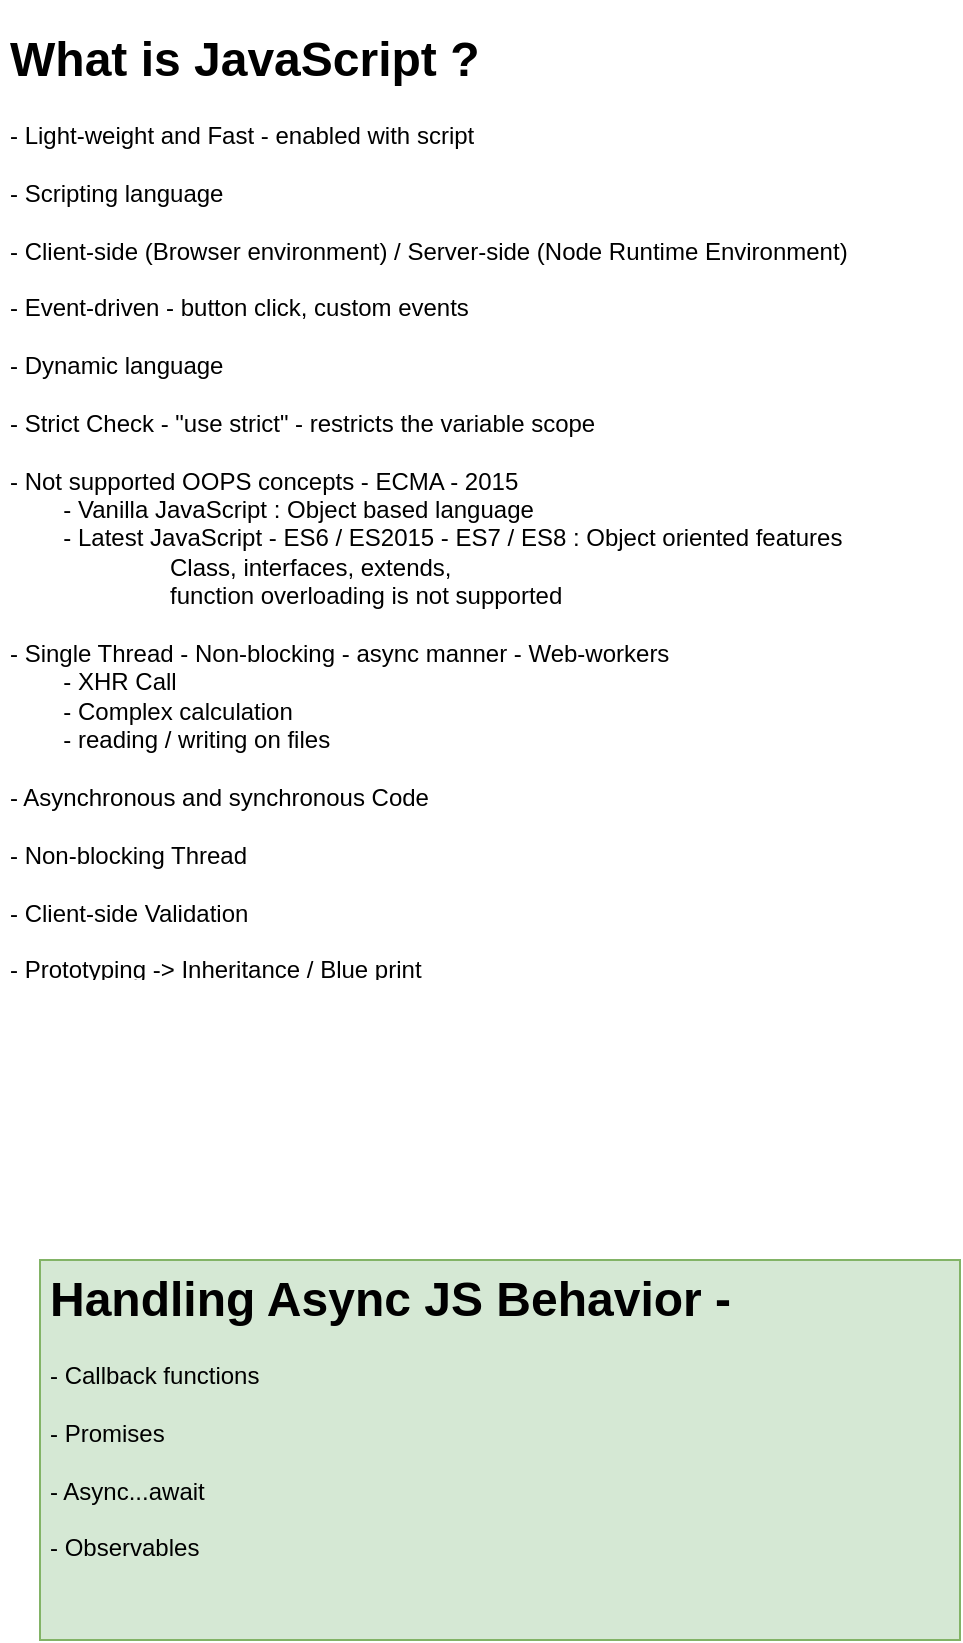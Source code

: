 <mxfile version="14.8.5" type="device" pages="9"><diagram id="xspAHqdo29L3KQeWBL3X" name="Page-1"><mxGraphModel dx="652" dy="363" grid="1" gridSize="10" guides="1" tooltips="1" connect="1" arrows="1" fold="1" page="1" pageScale="1" pageWidth="850" pageHeight="1100" math="0" shadow="0"><root><mxCell id="0"/><mxCell id="1" parent="0"/><mxCell id="xLQbrW0A7gjr55EPThWH-7" value="&lt;h1&gt;What is JavaScript ?&lt;/h1&gt;&lt;div&gt;- Light-weight and Fast - enabled with script&lt;/div&gt;&lt;div&gt;&lt;br&gt;&lt;/div&gt;&lt;div&gt;- Scripting language&lt;/div&gt;&lt;div&gt;&lt;br&gt;&lt;/div&gt;&lt;div&gt;- Client-side (Browser environment) / Server-side (Node Runtime Environment)&lt;/div&gt;&lt;div&gt;&lt;br&gt;&lt;/div&gt;&lt;div&gt;- Event-driven - button click, custom events&lt;/div&gt;&lt;div&gt;&lt;br&gt;&lt;/div&gt;&lt;div&gt;- Dynamic language&lt;/div&gt;&lt;div&gt;&lt;br&gt;&lt;/div&gt;&lt;div&gt;- Strict Check - &quot;use strict&quot; - restricts the variable scope&lt;/div&gt;&lt;div&gt;&lt;br&gt;&lt;/div&gt;&lt;div&gt;- Not supported OOPS concepts - ECMA - 2015&lt;/div&gt;&lt;div&gt;&lt;span style=&quot;white-space: pre&quot;&gt;&#9;&lt;/span&gt;- Vanilla JavaScript : Object based language&lt;br&gt;&lt;/div&gt;&lt;div&gt;&lt;span style=&quot;white-space: pre&quot;&gt;&#9;&lt;/span&gt;- Latest JavaScript - ES6 / ES2015 - ES7 / ES8 : Object oriented features&lt;br&gt;&lt;/div&gt;&lt;div&gt;&lt;span style=&quot;white-space: pre&quot;&gt;&#9;&lt;/span&gt;&lt;span style=&quot;white-space: pre&quot;&gt;&#9;&lt;/span&gt;&lt;span style=&quot;white-space: pre&quot;&gt;&#9;&lt;/span&gt;Class, interfaces, extends,&amp;nbsp;&lt;br&gt;&lt;/div&gt;&lt;div&gt;&lt;span style=&quot;white-space: pre&quot;&gt;&#9;&lt;/span&gt;&lt;span style=&quot;white-space: pre&quot;&gt;&#9;&lt;/span&gt;&lt;span style=&quot;white-space: pre&quot;&gt;&#9;&lt;/span&gt;function overloading is not supported&lt;br&gt;&lt;/div&gt;&lt;div&gt;&lt;br&gt;&lt;/div&gt;&lt;div&gt;- Single Thread - Non-blocking - async manner - Web-workers&lt;/div&gt;&lt;div&gt;&lt;span style=&quot;white-space: pre&quot;&gt;&#9;&lt;/span&gt;- XHR Call&lt;br&gt;&lt;/div&gt;&lt;div&gt;&lt;span style=&quot;white-space: pre&quot;&gt;&#9;&lt;/span&gt;- Complex calculation&lt;br&gt;&lt;/div&gt;&lt;div&gt;&lt;span style=&quot;white-space: pre&quot;&gt;&#9;&lt;/span&gt;- reading / writing on files&lt;br&gt;&lt;/div&gt;&lt;div&gt;&lt;br&gt;&lt;/div&gt;&lt;div&gt;- Asynchronous and synchronous Code&lt;/div&gt;&lt;div&gt;&lt;br&gt;&lt;/div&gt;&lt;div&gt;- Non-blocking Thread&lt;/div&gt;&lt;div&gt;&lt;br&gt;&lt;/div&gt;&lt;div&gt;- Client-side Validation&lt;/div&gt;&lt;div&gt;&lt;br&gt;&lt;/div&gt;&lt;div&gt;- Prototyping -&amp;gt; Inheritance / Blue print&lt;/div&gt;&lt;div&gt;&lt;br&gt;&lt;/div&gt;&lt;div&gt;- Types in JS -&amp;nbsp;&lt;/div&gt;&lt;div&gt;&lt;span style=&quot;white-space: pre&quot;&gt;&#9;&lt;/span&gt;- Primitive type - Number, String, Boolean, Date,&amp;nbsp;&lt;/div&gt;&lt;div&gt;&lt;span style=&quot;white-space: pre&quot;&gt;&#9;&lt;/span&gt;- Reference Types - Function, Array, Objects&lt;/div&gt;&lt;div&gt;&lt;br&gt;&lt;/div&gt;" style="text;html=1;strokeColor=none;fillColor=none;spacing=5;spacingTop=-20;whiteSpace=wrap;overflow=hidden;rounded=0;sketch=0;" vertex="1" parent="1"><mxGeometry x="100" y="70" width="440" height="480" as="geometry"/></mxCell><mxCell id="xLQbrW0A7gjr55EPThWH-8" value="&lt;h1&gt;Handling Async JS Behavior -&lt;/h1&gt;&lt;div&gt;- Callback functions&lt;/div&gt;&lt;div&gt;&lt;br&gt;&lt;/div&gt;&lt;div&gt;- Promises&lt;/div&gt;&lt;div&gt;&lt;br&gt;&lt;/div&gt;&lt;div&gt;- Async...await&lt;/div&gt;&lt;div&gt;&lt;br&gt;&lt;/div&gt;&lt;div&gt;- Observables&lt;/div&gt;" style="text;html=1;strokeColor=#82b366;fillColor=#d5e8d4;spacing=5;spacingTop=-20;whiteSpace=wrap;overflow=hidden;rounded=0;sketch=0;" vertex="1" parent="1"><mxGeometry x="120" y="690" width="460" height="190" as="geometry"/></mxCell></root></mxGraphModel></diagram><diagram id="y9Xn7oG9kF3b1Z7D-w_8" name="Page-2"><mxGraphModel dx="1117" dy="623" grid="1" gridSize="10" guides="1" tooltips="1" connect="1" arrows="1" fold="1" page="1" pageScale="1" pageWidth="850" pageHeight="1100" math="0" shadow="0"><root><mxCell id="Ec-1eNe-133ZVXOHmqmL-0"/><mxCell id="Ec-1eNe-133ZVXOHmqmL-1" parent="Ec-1eNe-133ZVXOHmqmL-0"/><mxCell id="Ec-1eNe-133ZVXOHmqmL-4" value="" style="edgeStyle=orthogonalEdgeStyle;curved=0;rounded=1;sketch=0;orthogonalLoop=1;jettySize=auto;html=1;" edge="1" parent="Ec-1eNe-133ZVXOHmqmL-1" source="Ec-1eNe-133ZVXOHmqmL-2" target="Ec-1eNe-133ZVXOHmqmL-3"><mxGeometry relative="1" as="geometry"/></mxCell><mxCell id="Ec-1eNe-133ZVXOHmqmL-9" style="edgeStyle=orthogonalEdgeStyle;curved=0;rounded=1;sketch=0;orthogonalLoop=1;jettySize=auto;html=1;exitX=0.5;exitY=1;exitDx=0;exitDy=0;entryX=0.5;entryY=0;entryDx=0;entryDy=0;" edge="1" parent="Ec-1eNe-133ZVXOHmqmL-1" source="Ec-1eNe-133ZVXOHmqmL-2" target="Ec-1eNe-133ZVXOHmqmL-7"><mxGeometry relative="1" as="geometry"/></mxCell><mxCell id="Ec-1eNe-133ZVXOHmqmL-10" style="edgeStyle=orthogonalEdgeStyle;curved=0;rounded=1;sketch=0;orthogonalLoop=1;jettySize=auto;html=1;exitX=0.5;exitY=1;exitDx=0;exitDy=0;entryX=0.5;entryY=0;entryDx=0;entryDy=0;" edge="1" parent="Ec-1eNe-133ZVXOHmqmL-1" source="Ec-1eNe-133ZVXOHmqmL-2" target="Ec-1eNe-133ZVXOHmqmL-6"><mxGeometry relative="1" as="geometry"/></mxCell><mxCell id="Ec-1eNe-133ZVXOHmqmL-11" style="edgeStyle=orthogonalEdgeStyle;curved=0;rounded=1;sketch=0;orthogonalLoop=1;jettySize=auto;html=1;exitX=0.5;exitY=1;exitDx=0;exitDy=0;entryX=0.5;entryY=0;entryDx=0;entryDy=0;" edge="1" parent="Ec-1eNe-133ZVXOHmqmL-1" source="Ec-1eNe-133ZVXOHmqmL-2" target="Ec-1eNe-133ZVXOHmqmL-5"><mxGeometry relative="1" as="geometry"/></mxCell><mxCell id="Ec-1eNe-133ZVXOHmqmL-12" style="edgeStyle=orthogonalEdgeStyle;curved=0;rounded=1;sketch=0;orthogonalLoop=1;jettySize=auto;html=1;exitX=0.5;exitY=1;exitDx=0;exitDy=0;entryX=0.5;entryY=0;entryDx=0;entryDy=0;" edge="1" parent="Ec-1eNe-133ZVXOHmqmL-1" source="Ec-1eNe-133ZVXOHmqmL-2" target="Ec-1eNe-133ZVXOHmqmL-8"><mxGeometry relative="1" as="geometry"/></mxCell><mxCell id="Ec-1eNe-133ZVXOHmqmL-22" style="edgeStyle=orthogonalEdgeStyle;curved=0;rounded=1;sketch=0;orthogonalLoop=1;jettySize=auto;html=1;exitX=0.5;exitY=1;exitDx=0;exitDy=0;entryX=0.5;entryY=0;entryDx=0;entryDy=0;" edge="1" parent="Ec-1eNe-133ZVXOHmqmL-1" source="Ec-1eNe-133ZVXOHmqmL-2" target="Ec-1eNe-133ZVXOHmqmL-21"><mxGeometry relative="1" as="geometry"/></mxCell><mxCell id="Ec-1eNe-133ZVXOHmqmL-28" value="" style="edgeStyle=orthogonalEdgeStyle;curved=0;rounded=1;sketch=0;orthogonalLoop=1;jettySize=auto;html=1;" edge="1" parent="Ec-1eNe-133ZVXOHmqmL-1" source="Ec-1eNe-133ZVXOHmqmL-2" target="Ec-1eNe-133ZVXOHmqmL-27"><mxGeometry relative="1" as="geometry"/></mxCell><mxCell id="Ec-1eNe-133ZVXOHmqmL-2" value="Object" style="rounded=0;whiteSpace=wrap;html=1;sketch=0;fillColor=#d5e8d4;strokeColor=#82b366;" vertex="1" parent="Ec-1eNe-133ZVXOHmqmL-1"><mxGeometry x="430" y="80" width="120" height="60" as="geometry"/></mxCell><mxCell id="Ec-1eNe-133ZVXOHmqmL-18" value="" style="edgeStyle=orthogonalEdgeStyle;curved=0;rounded=1;sketch=0;orthogonalLoop=1;jettySize=auto;html=1;" edge="1" parent="Ec-1eNe-133ZVXOHmqmL-1" source="Ec-1eNe-133ZVXOHmqmL-3" target="Ec-1eNe-133ZVXOHmqmL-17"><mxGeometry relative="1" as="geometry"/></mxCell><mxCell id="Ec-1eNe-133ZVXOHmqmL-3" value="String" style="rounded=0;whiteSpace=wrap;html=1;sketch=0;fillColor=#dae8fc;strokeColor=#6c8ebf;" vertex="1" parent="Ec-1eNe-133ZVXOHmqmL-1"><mxGeometry x="430" y="220" width="120" height="60" as="geometry"/></mxCell><mxCell id="Ec-1eNe-133ZVXOHmqmL-20" value="" style="edgeStyle=orthogonalEdgeStyle;curved=0;rounded=1;sketch=0;orthogonalLoop=1;jettySize=auto;html=1;" edge="1" parent="Ec-1eNe-133ZVXOHmqmL-1" source="Ec-1eNe-133ZVXOHmqmL-5" target="Ec-1eNe-133ZVXOHmqmL-19"><mxGeometry relative="1" as="geometry"/></mxCell><mxCell id="Ec-1eNe-133ZVXOHmqmL-5" value="Number" style="rounded=0;whiteSpace=wrap;html=1;sketch=0;fillColor=#dae8fc;strokeColor=#6c8ebf;" vertex="1" parent="Ec-1eNe-133ZVXOHmqmL-1"><mxGeometry x="575" y="220" width="120" height="60" as="geometry"/></mxCell><mxCell id="Ec-1eNe-133ZVXOHmqmL-16" value="" style="edgeStyle=orthogonalEdgeStyle;curved=0;rounded=1;sketch=0;orthogonalLoop=1;jettySize=auto;html=1;" edge="1" parent="Ec-1eNe-133ZVXOHmqmL-1" source="Ec-1eNe-133ZVXOHmqmL-6" target="Ec-1eNe-133ZVXOHmqmL-15"><mxGeometry relative="1" as="geometry"/></mxCell><mxCell id="Ec-1eNe-133ZVXOHmqmL-6" value="Date" style="rounded=0;whiteSpace=wrap;html=1;sketch=0;fillColor=#dae8fc;strokeColor=#6c8ebf;" vertex="1" parent="Ec-1eNe-133ZVXOHmqmL-1"><mxGeometry x="285" y="220" width="120" height="60" as="geometry"/></mxCell><mxCell id="Ec-1eNe-133ZVXOHmqmL-14" value="" style="edgeStyle=orthogonalEdgeStyle;curved=0;rounded=1;sketch=0;orthogonalLoop=1;jettySize=auto;html=1;" edge="1" parent="Ec-1eNe-133ZVXOHmqmL-1" source="Ec-1eNe-133ZVXOHmqmL-7" target="Ec-1eNe-133ZVXOHmqmL-13"><mxGeometry relative="1" as="geometry"/></mxCell><mxCell id="Ec-1eNe-133ZVXOHmqmL-7" value="Array" style="rounded=0;whiteSpace=wrap;html=1;sketch=0;fillColor=#dae8fc;strokeColor=#6c8ebf;" vertex="1" parent="Ec-1eNe-133ZVXOHmqmL-1"><mxGeometry x="145" y="220" width="120" height="60" as="geometry"/></mxCell><mxCell id="Ec-1eNe-133ZVXOHmqmL-26" value="" style="edgeStyle=orthogonalEdgeStyle;curved=0;rounded=1;sketch=0;orthogonalLoop=1;jettySize=auto;html=1;" edge="1" parent="Ec-1eNe-133ZVXOHmqmL-1" source="Ec-1eNe-133ZVXOHmqmL-8" target="Ec-1eNe-133ZVXOHmqmL-25"><mxGeometry relative="1" as="geometry"/></mxCell><mxCell id="Ec-1eNe-133ZVXOHmqmL-8" value="Custom Type - Person" style="rounded=0;whiteSpace=wrap;html=1;sketch=0;fillColor=#dae8fc;strokeColor=#6c8ebf;" vertex="1" parent="Ec-1eNe-133ZVXOHmqmL-1"><mxGeometry x="725" y="220" width="120" height="60" as="geometry"/></mxCell><mxCell id="Ec-1eNe-133ZVXOHmqmL-13" value="- push&lt;br&gt;- pop&lt;br&gt;- forEach&lt;br&gt;-map&lt;br&gt;-sort&lt;br&gt;-reduce" style="ellipse;whiteSpace=wrap;html=1;rounded=0;strokeColor=#6c8ebf;fillColor=#dae8fc;sketch=0;" vertex="1" parent="Ec-1eNe-133ZVXOHmqmL-1"><mxGeometry x="145" y="360" width="120" height="170" as="geometry"/></mxCell><mxCell id="Ec-1eNe-133ZVXOHmqmL-15" value="- now&lt;br&gt;-getDate&lt;br&gt;-getMonth&lt;br&gt;-getYear" style="ellipse;whiteSpace=wrap;html=1;rounded=0;strokeColor=#6c8ebf;fillColor=#dae8fc;sketch=0;" vertex="1" parent="Ec-1eNe-133ZVXOHmqmL-1"><mxGeometry x="285" y="360" width="120" height="170" as="geometry"/></mxCell><mxCell id="Ec-1eNe-133ZVXOHmqmL-17" value="-length&lt;br&gt;-CharAt&lt;br&gt;-indexOf&lt;br&gt;-substring" style="ellipse;whiteSpace=wrap;html=1;rounded=0;strokeColor=#6c8ebf;fillColor=#dae8fc;sketch=0;" vertex="1" parent="Ec-1eNe-133ZVXOHmqmL-1"><mxGeometry x="430" y="360" width="120" height="170" as="geometry"/></mxCell><mxCell id="Ec-1eNe-133ZVXOHmqmL-19" value="- toFixed&lt;br&gt;-isNan" style="ellipse;whiteSpace=wrap;html=1;rounded=0;strokeColor=#6c8ebf;fillColor=#dae8fc;sketch=0;" vertex="1" parent="Ec-1eNe-133ZVXOHmqmL-1"><mxGeometry x="575" y="360" width="120" height="170" as="geometry"/></mxCell><mxCell id="Ec-1eNe-133ZVXOHmqmL-24" value="" style="edgeStyle=orthogonalEdgeStyle;curved=0;rounded=1;sketch=0;orthogonalLoop=1;jettySize=auto;html=1;" edge="1" parent="Ec-1eNe-133ZVXOHmqmL-1" source="Ec-1eNe-133ZVXOHmqmL-21" target="Ec-1eNe-133ZVXOHmqmL-23"><mxGeometry relative="1" as="geometry"/></mxCell><mxCell id="Ec-1eNe-133ZVXOHmqmL-21" value="Function" style="rounded=0;whiteSpace=wrap;html=1;sketch=0;fillColor=#dae8fc;strokeColor=#6c8ebf;" vertex="1" parent="Ec-1eNe-133ZVXOHmqmL-1"><mxGeometry x="5" y="220" width="120" height="60" as="geometry"/></mxCell><mxCell id="Ec-1eNe-133ZVXOHmqmL-23" value="- name&lt;br&gt;- bind&lt;br&gt;- call&lt;br&gt;- apply" style="ellipse;whiteSpace=wrap;html=1;rounded=0;strokeColor=#6c8ebf;fillColor=#dae8fc;sketch=0;" vertex="1" parent="Ec-1eNe-133ZVXOHmqmL-1"><mxGeometry x="5" y="360" width="120" height="170" as="geometry"/></mxCell><mxCell id="Ec-1eNe-133ZVXOHmqmL-25" value="- firstName&lt;br&gt;- lastName&lt;br&gt;- getDetails()&lt;br&gt;- sayHello()" style="ellipse;whiteSpace=wrap;html=1;rounded=0;strokeColor=#6c8ebf;fillColor=#dae8fc;sketch=0;" vertex="1" parent="Ec-1eNe-133ZVXOHmqmL-1"><mxGeometry x="725" y="360" width="120" height="170" as="geometry"/></mxCell><mxCell id="Ec-1eNe-133ZVXOHmqmL-27" value="constructor, isPortotypeOF(), hasProperty() toLocaleString, toString, valueOf" style="ellipse;whiteSpace=wrap;html=1;rounded=0;strokeColor=#82b366;fillColor=#d5e8d4;sketch=0;" vertex="1" parent="Ec-1eNe-133ZVXOHmqmL-1"><mxGeometry x="630" y="80" width="165" height="60" as="geometry"/></mxCell><mxCell id="Ec-1eNe-133ZVXOHmqmL-29" value="str = &quot;Some String&quot;" style="text;html=1;align=center;verticalAlign=middle;resizable=0;points=[];autosize=1;strokeColor=none;" vertex="1" parent="Ec-1eNe-133ZVXOHmqmL-1"><mxGeometry x="425" y="540" width="120" height="20" as="geometry"/></mxCell><mxCell id="Ec-1eNe-133ZVXOHmqmL-30" value="foo = new Person()" style="text;html=1;align=center;verticalAlign=middle;resizable=0;points=[];autosize=1;strokeColor=none;" vertex="1" parent="Ec-1eNe-133ZVXOHmqmL-1"><mxGeometry x="725" y="540" width="120" height="20" as="geometry"/></mxCell><mxCell id="Ec-1eNe-133ZVXOHmqmL-31" value="Object Hierarchy" style="text;strokeColor=none;fillColor=none;html=1;fontSize=24;fontStyle=1;verticalAlign=middle;align=center;rounded=0;sketch=0;" vertex="1" parent="Ec-1eNe-133ZVXOHmqmL-1"><mxGeometry x="440" y="20" width="100" height="40" as="geometry"/></mxCell><mxCell id="Ec-1eNe-133ZVXOHmqmL-32" value="str.constructor" style="text;html=1;align=center;verticalAlign=middle;resizable=0;points=[];autosize=1;strokeColor=#9673a6;fillColor=#e1d5e7;" vertex="1" parent="Ec-1eNe-133ZVXOHmqmL-1"><mxGeometry x="425" y="580" width="90" height="20" as="geometry"/></mxCell></root></mxGraphModel></diagram><diagram id="7kT2sPH44qgOg6cmA0-i" name="Page-3"><mxGraphModel dx="782" dy="436" grid="1" gridSize="10" guides="1" tooltips="1" connect="1" arrows="1" fold="1" page="1" pageScale="1" pageWidth="850" pageHeight="1100" math="0" shadow="0"><root><mxCell id="dvARBKwmoBz5_KTmZzNa-0"/><mxCell id="dvARBKwmoBz5_KTmZzNa-1" parent="dvARBKwmoBz5_KTmZzNa-0"/><mxCell id="dvARBKwmoBz5_KTmZzNa-11" style="edgeStyle=orthogonalEdgeStyle;curved=0;rounded=1;sketch=0;orthogonalLoop=1;jettySize=auto;html=1;exitX=1;exitY=0.25;exitDx=0;exitDy=0;entryX=-0.022;entryY=0.331;entryDx=0;entryDy=0;entryPerimeter=0;" edge="1" parent="dvARBKwmoBz5_KTmZzNa-1" source="dvARBKwmoBz5_KTmZzNa-2" target="dvARBKwmoBz5_KTmZzNa-3"><mxGeometry relative="1" as="geometry"/></mxCell><mxCell id="dvARBKwmoBz5_KTmZzNa-2" value="- Angular&lt;br&gt;- React&lt;br&gt;-VueJS&lt;br&gt;-jQuery&lt;br&gt;-Knockout&lt;br&gt;-PolymerJS" style="rounded=0;whiteSpace=wrap;html=1;sketch=0;fillColor=#dae8fc;strokeColor=#6c8ebf;" vertex="1" parent="dvARBKwmoBz5_KTmZzNa-1"><mxGeometry x="160" y="155" width="120" height="250" as="geometry"/></mxCell><mxCell id="dvARBKwmoBz5_KTmZzNa-3" value="" style="rounded=0;whiteSpace=wrap;html=1;sketch=0;fillColor=#d5e8d4;strokeColor=#82b366;" vertex="1" parent="dvARBKwmoBz5_KTmZzNa-1"><mxGeometry x="400" y="155" width="210" height="260" as="geometry"/></mxCell><mxCell id="dvARBKwmoBz5_KTmZzNa-4" value="Client-side&lt;br&gt;&amp;nbsp;(Browser)" style="text;html=1;align=center;verticalAlign=middle;resizable=0;points=[];autosize=1;strokeColor=none;" vertex="1" parent="dvARBKwmoBz5_KTmZzNa-1"><mxGeometry x="180" y="410" width="70" height="30" as="geometry"/></mxCell><mxCell id="dvARBKwmoBz5_KTmZzNa-5" value="Server Side" style="text;html=1;align=center;verticalAlign=middle;resizable=0;points=[];autosize=1;strokeColor=none;" vertex="1" parent="dvARBKwmoBz5_KTmZzNa-1"><mxGeometry x="465" y="430" width="80" height="20" as="geometry"/></mxCell><mxCell id="dvARBKwmoBz5_KTmZzNa-6" value="NodeJS" style="rounded=0;whiteSpace=wrap;html=1;sketch=0;fillColor=#d5e8d4;strokeColor=#82b366;" vertex="1" parent="dvARBKwmoBz5_KTmZzNa-1"><mxGeometry x="460" y="385" width="90" height="20" as="geometry"/></mxCell><mxCell id="dvARBKwmoBz5_KTmZzNa-13" style="edgeStyle=orthogonalEdgeStyle;curved=0;rounded=1;sketch=0;orthogonalLoop=1;jettySize=auto;html=1;exitX=1;exitY=0.25;exitDx=0;exitDy=0;entryX=0;entryY=0;entryDx=0;entryDy=40;entryPerimeter=0;" edge="1" parent="dvARBKwmoBz5_KTmZzNa-1" source="dvARBKwmoBz5_KTmZzNa-7" target="dvARBKwmoBz5_KTmZzNa-9"><mxGeometry relative="1" as="geometry"/></mxCell><mxCell id="dvARBKwmoBz5_KTmZzNa-7" value="" style="rounded=0;whiteSpace=wrap;html=1;sketch=0;fillColor=#e1d5e7;strokeColor=#9673a6;" vertex="1" parent="dvARBKwmoBz5_KTmZzNa-1"><mxGeometry x="430" y="175" width="150" height="190" as="geometry"/></mxCell><mxCell id="dvARBKwmoBz5_KTmZzNa-8" value="Express" style="rounded=0;whiteSpace=wrap;html=1;sketch=0;fillColor=#e1d5e7;strokeColor=#9673a6;" vertex="1" parent="dvARBKwmoBz5_KTmZzNa-1"><mxGeometry x="465" y="325" width="80" height="20" as="geometry"/></mxCell><mxCell id="dvARBKwmoBz5_KTmZzNa-14" style="edgeStyle=orthogonalEdgeStyle;curved=0;rounded=1;sketch=0;orthogonalLoop=1;jettySize=auto;html=1;exitX=0;exitY=0;exitDx=0;exitDy=90;exitPerimeter=0;entryX=0.996;entryY=0.849;entryDx=0;entryDy=0;entryPerimeter=0;" edge="1" parent="dvARBKwmoBz5_KTmZzNa-1" source="dvARBKwmoBz5_KTmZzNa-9" target="dvARBKwmoBz5_KTmZzNa-7"><mxGeometry relative="1" as="geometry"/></mxCell><mxCell id="dvARBKwmoBz5_KTmZzNa-9" value="MongoDB" style="shape=cylinder3;whiteSpace=wrap;html=1;boundedLbl=1;backgroundOutline=1;size=15;rounded=0;sketch=0;fillColor=#f5f5f5;strokeColor=#666666;fontColor=#333333;" vertex="1" parent="dvARBKwmoBz5_KTmZzNa-1"><mxGeometry x="700" y="225" width="90" height="130" as="geometry"/></mxCell><mxCell id="dvARBKwmoBz5_KTmZzNa-10" value="Database" style="text;html=1;align=center;verticalAlign=middle;resizable=0;points=[];autosize=1;strokeColor=none;" vertex="1" parent="dvARBKwmoBz5_KTmZzNa-1"><mxGeometry x="710" y="365" width="70" height="20" as="geometry"/></mxCell><mxCell id="dvARBKwmoBz5_KTmZzNa-12" value="request /users" style="text;html=1;align=center;verticalAlign=middle;resizable=0;points=[];autosize=1;strokeColor=none;" vertex="1" parent="dvARBKwmoBz5_KTmZzNa-1"><mxGeometry x="285" y="185" width="90" height="20" as="geometry"/></mxCell><mxCell id="dvARBKwmoBz5_KTmZzNa-16" value="MEAN / MERN Stack App" style="text;html=1;align=center;verticalAlign=middle;resizable=0;points=[];autosize=1;strokeColor=none;fontSize=22;fontStyle=1" vertex="1" parent="dvARBKwmoBz5_KTmZzNa-1"><mxGeometry x="365" y="55" width="280" height="30" as="geometry"/></mxCell><mxCell id="dvARBKwmoBz5_KTmZzNa-17" value="&lt;h1&gt;Node Installer - (25-30MB)&lt;/h1&gt;&lt;div&gt;- Node Runtime Environment - NRE&lt;/div&gt;&lt;div&gt;- Node Native Module / Core Module&lt;/div&gt;&lt;div&gt;- Node Package Manager - NPM&lt;/div&gt;" style="text;html=1;strokeColor=#d6b656;fillColor=#fff2cc;spacing=5;spacingTop=-20;whiteSpace=wrap;overflow=hidden;rounded=0;sketch=0;fontSize=17;" vertex="1" parent="dvARBKwmoBz5_KTmZzNa-1"><mxGeometry x="190" y="530" width="480" height="220" as="geometry"/></mxCell><mxCell id="ifuFEjjilcPCU5yZiyCB-5" style="edgeStyle=orthogonalEdgeStyle;curved=0;rounded=1;sketch=0;orthogonalLoop=1;jettySize=auto;html=1;exitX=0.5;exitY=1;exitDx=0;exitDy=0;entryX=0.5;entryY=0;entryDx=0;entryDy=0;fontSize=17;" edge="1" parent="dvARBKwmoBz5_KTmZzNa-1" source="ifuFEjjilcPCU5yZiyCB-0" target="ifuFEjjilcPCU5yZiyCB-2"><mxGeometry relative="1" as="geometry"/></mxCell><mxCell id="ifuFEjjilcPCU5yZiyCB-10" style="edgeStyle=orthogonalEdgeStyle;curved=0;rounded=1;sketch=0;orthogonalLoop=1;jettySize=auto;html=1;fontSize=17;" edge="1" parent="dvARBKwmoBz5_KTmZzNa-1" source="ifuFEjjilcPCU5yZiyCB-0"><mxGeometry relative="1" as="geometry"><mxPoint x="690" y="130" as="targetPoint"/></mxGeometry></mxCell><mxCell id="ifuFEjjilcPCU5yZiyCB-0" value="M01" style="rounded=0;whiteSpace=wrap;html=1;sketch=0;fontSize=17;" vertex="1" parent="dvARBKwmoBz5_KTmZzNa-1"><mxGeometry x="460" y="185" width="90" height="20" as="geometry"/></mxCell><mxCell id="ifuFEjjilcPCU5yZiyCB-6" style="edgeStyle=orthogonalEdgeStyle;curved=0;rounded=1;sketch=0;orthogonalLoop=1;jettySize=auto;html=1;exitX=0.5;exitY=1;exitDx=0;exitDy=0;entryX=0.5;entryY=0;entryDx=0;entryDy=0;fontSize=17;" edge="1" parent="dvARBKwmoBz5_KTmZzNa-1" source="ifuFEjjilcPCU5yZiyCB-2" target="ifuFEjjilcPCU5yZiyCB-3"><mxGeometry relative="1" as="geometry"/></mxCell><mxCell id="ifuFEjjilcPCU5yZiyCB-12" style="edgeStyle=orthogonalEdgeStyle;curved=0;rounded=1;sketch=0;orthogonalLoop=1;jettySize=auto;html=1;exitX=1;exitY=0.5;exitDx=0;exitDy=0;fontSize=17;" edge="1" parent="dvARBKwmoBz5_KTmZzNa-1" source="ifuFEjjilcPCU5yZiyCB-2"><mxGeometry relative="1" as="geometry"><mxPoint x="760" y="150" as="targetPoint"/></mxGeometry></mxCell><mxCell id="ifuFEjjilcPCU5yZiyCB-2" value="M02" style="rounded=0;whiteSpace=wrap;html=1;sketch=0;fontSize=17;" vertex="1" parent="dvARBKwmoBz5_KTmZzNa-1"><mxGeometry x="460" y="220" width="90" height="20" as="geometry"/></mxCell><mxCell id="ifuFEjjilcPCU5yZiyCB-7" style="edgeStyle=orthogonalEdgeStyle;curved=0;rounded=1;sketch=0;orthogonalLoop=1;jettySize=auto;html=1;exitX=0.5;exitY=1;exitDx=0;exitDy=0;entryX=0.5;entryY=0;entryDx=0;entryDy=0;fontSize=17;" edge="1" parent="dvARBKwmoBz5_KTmZzNa-1" source="ifuFEjjilcPCU5yZiyCB-3" target="ifuFEjjilcPCU5yZiyCB-4"><mxGeometry relative="1" as="geometry"/></mxCell><mxCell id="ifuFEjjilcPCU5yZiyCB-9" style="edgeStyle=orthogonalEdgeStyle;curved=0;rounded=1;sketch=0;orthogonalLoop=1;jettySize=auto;html=1;exitX=0;exitY=0.5;exitDx=0;exitDy=0;entryX=1.006;entryY=0.529;entryDx=0;entryDy=0;entryPerimeter=0;fontSize=17;" edge="1" parent="dvARBKwmoBz5_KTmZzNa-1" source="ifuFEjjilcPCU5yZiyCB-3" target="dvARBKwmoBz5_KTmZzNa-2"><mxGeometry relative="1" as="geometry"/></mxCell><mxCell id="ifuFEjjilcPCU5yZiyCB-3" value="M03" style="rounded=0;whiteSpace=wrap;html=1;sketch=0;fontSize=17;" vertex="1" parent="dvARBKwmoBz5_KTmZzNa-1"><mxGeometry x="460" y="260" width="90" height="20" as="geometry"/></mxCell><mxCell id="ifuFEjjilcPCU5yZiyCB-4" value="M04" style="rounded=0;whiteSpace=wrap;html=1;sketch=0;fontSize=17;" vertex="1" parent="dvARBKwmoBz5_KTmZzNa-1"><mxGeometry x="460" y="300" width="90" height="20" as="geometry"/></mxCell><mxCell id="ifuFEjjilcPCU5yZiyCB-8" value="- Middlewares are functions execute sequentially&lt;br&gt;- Each middleware will have request, response, next" style="text;html=1;align=center;verticalAlign=middle;resizable=0;points=[];autosize=1;strokeColor=none;fontSize=17;" vertex="1" parent="dvARBKwmoBz5_KTmZzNa-1"><mxGeometry x="115" y="455" width="410" height="50" as="geometry"/></mxCell><mxCell id="ifuFEjjilcPCU5yZiyCB-11" value="logging" style="text;html=1;align=center;verticalAlign=middle;resizable=0;points=[];autosize=1;strokeColor=none;fontSize=17;" vertex="1" parent="dvARBKwmoBz5_KTmZzNa-1"><mxGeometry x="655" y="85" width="70" height="30" as="geometry"/></mxCell><mxCell id="ifuFEjjilcPCU5yZiyCB-13" value="authentication" style="text;html=1;align=center;verticalAlign=middle;resizable=0;points=[];autosize=1;strokeColor=none;fontSize=17;" vertex="1" parent="dvARBKwmoBz5_KTmZzNa-1"><mxGeometry x="700" y="105" width="120" height="30" as="geometry"/></mxCell><mxCell id="ifuFEjjilcPCU5yZiyCB-14" value="&lt;h1&gt;Node Apps -&lt;/h1&gt;&lt;div&gt;- REST API - efficient&lt;/div&gt;&lt;div&gt;&lt;br&gt;&lt;/div&gt;&lt;div&gt;- Upload/Download Server&lt;/div&gt;&lt;div&gt;&lt;br&gt;&lt;/div&gt;&lt;div&gt;- Web Applications&lt;/div&gt;&lt;div&gt;&lt;br&gt;&lt;/div&gt;&lt;div&gt;- Advertisement Server&lt;/div&gt;&lt;div&gt;&lt;br&gt;&lt;/div&gt;&lt;div&gt;- Data Connection&lt;/div&gt;&lt;div&gt;&lt;br&gt;&lt;/div&gt;&lt;div&gt;- Authentication / Login Form&lt;/div&gt;" style="text;html=1;strokeColor=none;fillColor=none;spacing=5;spacingTop=-20;whiteSpace=wrap;overflow=hidden;rounded=0;sketch=0;fontSize=17;" vertex="1" parent="dvARBKwmoBz5_KTmZzNa-1"><mxGeometry x="185" y="760" width="480" height="320" as="geometry"/></mxCell></root></mxGraphModel></diagram><diagram id="9gKa6qKJUfGx35WjT9RN" name="Page-4"><mxGraphModel dx="920" dy="513" grid="1" gridSize="10" guides="1" tooltips="1" connect="1" arrows="1" fold="1" page="1" pageScale="1" pageWidth="850" pageHeight="1100" math="0" shadow="0"><root><mxCell id="2IGuxBRkol3a2j5d7Vkt-0"/><mxCell id="2IGuxBRkol3a2j5d7Vkt-1" parent="2IGuxBRkol3a2j5d7Vkt-0"/><mxCell id="2IGuxBRkol3a2j5d7Vkt-2" value="NodeJS - Internals" style="text;strokeColor=none;fillColor=none;html=1;fontSize=24;fontStyle=1;verticalAlign=middle;align=center;rounded=0;sketch=0;" vertex="1" parent="2IGuxBRkol3a2j5d7Vkt-1"><mxGeometry x="315" y="60" width="100" height="40" as="geometry"/></mxCell><mxCell id="2IGuxBRkol3a2j5d7Vkt-8" style="edgeStyle=orthogonalEdgeStyle;curved=0;rounded=1;sketch=0;orthogonalLoop=1;jettySize=auto;html=1;exitX=1;exitY=0.5;exitDx=0;exitDy=0;entryX=0;entryY=0;entryDx=0;entryDy=0;fontSize=17;" edge="1" parent="2IGuxBRkol3a2j5d7Vkt-1" source="2IGuxBRkol3a2j5d7Vkt-3" target="2IGuxBRkol3a2j5d7Vkt-7"><mxGeometry relative="1" as="geometry"/></mxCell><mxCell id="2IGuxBRkol3a2j5d7Vkt-3" value="Event 01" style="rounded=0;whiteSpace=wrap;html=1;sketch=0;fontSize=17;fillColor=#dae8fc;strokeColor=#6c8ebf;" vertex="1" parent="2IGuxBRkol3a2j5d7Vkt-1"><mxGeometry x="30" y="150" width="100" height="30" as="geometry"/></mxCell><mxCell id="2IGuxBRkol3a2j5d7Vkt-9" style="edgeStyle=orthogonalEdgeStyle;curved=0;rounded=1;sketch=0;orthogonalLoop=1;jettySize=auto;html=1;exitX=1;exitY=0.5;exitDx=0;exitDy=0;entryX=-0.004;entryY=0.405;entryDx=0;entryDy=0;entryPerimeter=0;fontSize=17;" edge="1" parent="2IGuxBRkol3a2j5d7Vkt-1" source="2IGuxBRkol3a2j5d7Vkt-4" target="2IGuxBRkol3a2j5d7Vkt-7"><mxGeometry relative="1" as="geometry"/></mxCell><mxCell id="2IGuxBRkol3a2j5d7Vkt-29" style="edgeStyle=orthogonalEdgeStyle;curved=0;rounded=1;sketch=0;orthogonalLoop=1;jettySize=auto;html=1;exitX=0.5;exitY=0;exitDx=0;exitDy=0;entryX=0.5;entryY=1;entryDx=0;entryDy=0;fontSize=17;" edge="1" parent="2IGuxBRkol3a2j5d7Vkt-1" source="2IGuxBRkol3a2j5d7Vkt-4" target="2IGuxBRkol3a2j5d7Vkt-3"><mxGeometry relative="1" as="geometry"/></mxCell><mxCell id="2IGuxBRkol3a2j5d7Vkt-4" value="Event 02" style="rounded=0;whiteSpace=wrap;html=1;sketch=0;fontSize=17;fillColor=#dae8fc;strokeColor=#6c8ebf;" vertex="1" parent="2IGuxBRkol3a2j5d7Vkt-1"><mxGeometry x="30" y="210" width="100" height="30" as="geometry"/></mxCell><mxCell id="2IGuxBRkol3a2j5d7Vkt-10" style="edgeStyle=orthogonalEdgeStyle;curved=0;rounded=1;sketch=0;orthogonalLoop=1;jettySize=auto;html=1;exitX=1;exitY=0.5;exitDx=0;exitDy=0;fontSize=17;" edge="1" parent="2IGuxBRkol3a2j5d7Vkt-1" source="2IGuxBRkol3a2j5d7Vkt-5" target="2IGuxBRkol3a2j5d7Vkt-7"><mxGeometry relative="1" as="geometry"/></mxCell><mxCell id="2IGuxBRkol3a2j5d7Vkt-28" style="edgeStyle=orthogonalEdgeStyle;curved=0;rounded=1;sketch=0;orthogonalLoop=1;jettySize=auto;html=1;exitX=0.5;exitY=0;exitDx=0;exitDy=0;entryX=0.5;entryY=1;entryDx=0;entryDy=0;fontSize=17;" edge="1" parent="2IGuxBRkol3a2j5d7Vkt-1" source="2IGuxBRkol3a2j5d7Vkt-5" target="2IGuxBRkol3a2j5d7Vkt-4"><mxGeometry relative="1" as="geometry"/></mxCell><mxCell id="2IGuxBRkol3a2j5d7Vkt-5" value="Event 03" style="rounded=0;whiteSpace=wrap;html=1;sketch=0;fontSize=17;fillColor=#dae8fc;strokeColor=#6c8ebf;" vertex="1" parent="2IGuxBRkol3a2j5d7Vkt-1"><mxGeometry x="30" y="280" width="100" height="30" as="geometry"/></mxCell><mxCell id="2IGuxBRkol3a2j5d7Vkt-11" style="edgeStyle=orthogonalEdgeStyle;curved=0;rounded=1;sketch=0;orthogonalLoop=1;jettySize=auto;html=1;exitX=1;exitY=0.5;exitDx=0;exitDy=0;entryX=0;entryY=1;entryDx=0;entryDy=0;fontSize=17;" edge="1" parent="2IGuxBRkol3a2j5d7Vkt-1" source="2IGuxBRkol3a2j5d7Vkt-6" target="2IGuxBRkol3a2j5d7Vkt-7"><mxGeometry relative="1" as="geometry"/></mxCell><mxCell id="2IGuxBRkol3a2j5d7Vkt-27" style="edgeStyle=orthogonalEdgeStyle;curved=0;rounded=1;sketch=0;orthogonalLoop=1;jettySize=auto;html=1;exitX=0.5;exitY=0;exitDx=0;exitDy=0;entryX=0.5;entryY=1;entryDx=0;entryDy=0;fontSize=17;" edge="1" parent="2IGuxBRkol3a2j5d7Vkt-1" source="2IGuxBRkol3a2j5d7Vkt-6" target="2IGuxBRkol3a2j5d7Vkt-5"><mxGeometry relative="1" as="geometry"/></mxCell><mxCell id="2IGuxBRkol3a2j5d7Vkt-6" value="Event 04" style="rounded=0;whiteSpace=wrap;html=1;sketch=0;fontSize=17;fillColor=#dae8fc;strokeColor=#6c8ebf;" vertex="1" parent="2IGuxBRkol3a2j5d7Vkt-1"><mxGeometry x="30" y="340" width="100" height="30" as="geometry"/></mxCell><mxCell id="2IGuxBRkol3a2j5d7Vkt-17" style="edgeStyle=orthogonalEdgeStyle;curved=0;rounded=1;sketch=0;orthogonalLoop=1;jettySize=auto;html=1;exitX=1;exitY=0;exitDx=0;exitDy=0;entryX=0;entryY=0.5;entryDx=0;entryDy=0;fontSize=17;" edge="1" parent="2IGuxBRkol3a2j5d7Vkt-1" source="2IGuxBRkol3a2j5d7Vkt-7" target="2IGuxBRkol3a2j5d7Vkt-13"><mxGeometry relative="1" as="geometry"/></mxCell><mxCell id="2IGuxBRkol3a2j5d7Vkt-19" style="edgeStyle=orthogonalEdgeStyle;curved=0;rounded=1;sketch=0;orthogonalLoop=1;jettySize=auto;html=1;exitX=1;exitY=0.5;exitDx=0;exitDy=0;entryX=0;entryY=0.5;entryDx=0;entryDy=0;fontSize=17;" edge="1" parent="2IGuxBRkol3a2j5d7Vkt-1" source="2IGuxBRkol3a2j5d7Vkt-7" target="2IGuxBRkol3a2j5d7Vkt-14"><mxGeometry relative="1" as="geometry"/></mxCell><mxCell id="2IGuxBRkol3a2j5d7Vkt-21" style="edgeStyle=orthogonalEdgeStyle;curved=0;rounded=1;sketch=0;orthogonalLoop=1;jettySize=auto;html=1;exitX=1;exitY=1;exitDx=0;exitDy=0;entryX=0;entryY=0.5;entryDx=0;entryDy=0;fontSize=17;" edge="1" parent="2IGuxBRkol3a2j5d7Vkt-1" source="2IGuxBRkol3a2j5d7Vkt-7" target="2IGuxBRkol3a2j5d7Vkt-15"><mxGeometry relative="1" as="geometry"/></mxCell><mxCell id="2IGuxBRkol3a2j5d7Vkt-7" value="T1&lt;br&gt;Event Loop" style="ellipse;whiteSpace=wrap;html=1;rounded=0;sketch=0;fontSize=17;fillColor=#d5e8d4;strokeColor=#82b366;" vertex="1" parent="2IGuxBRkol3a2j5d7Vkt-1"><mxGeometry x="250" y="190" width="190" height="130" as="geometry"/></mxCell><mxCell id="2IGuxBRkol3a2j5d7Vkt-13" value="EventHandler01" style="rounded=0;whiteSpace=wrap;html=1;sketch=0;fontSize=17;fillColor=#f5f5f5;strokeColor=#666666;fontColor=#333333;" vertex="1" parent="2IGuxBRkol3a2j5d7Vkt-1"><mxGeometry x="520" y="150" width="140" height="30" as="geometry"/></mxCell><mxCell id="2IGuxBRkol3a2j5d7Vkt-14" value="EventHandler02" style="rounded=0;whiteSpace=wrap;html=1;sketch=0;fontSize=17;fillColor=#f5f5f5;strokeColor=#666666;fontColor=#333333;" vertex="1" parent="2IGuxBRkol3a2j5d7Vkt-1"><mxGeometry x="520" y="220" width="140" height="30" as="geometry"/></mxCell><mxCell id="2IGuxBRkol3a2j5d7Vkt-15" value="EventHandler03" style="rounded=0;whiteSpace=wrap;html=1;sketch=0;fontSize=17;fillColor=#f5f5f5;strokeColor=#666666;fontColor=#333333;" vertex="1" parent="2IGuxBRkol3a2j5d7Vkt-1"><mxGeometry x="520" y="280" width="140" height="30" as="geometry"/></mxCell><mxCell id="2IGuxBRkol3a2j5d7Vkt-16" value="EventHandler04" style="rounded=0;whiteSpace=wrap;html=1;sketch=0;fontSize=17;fillColor=#f5f5f5;strokeColor=#666666;fontColor=#333333;" vertex="1" parent="2IGuxBRkol3a2j5d7Vkt-1"><mxGeometry x="520" y="340" width="140" height="30" as="geometry"/></mxCell><mxCell id="2IGuxBRkol3a2j5d7Vkt-18" value="XHR Call - 3S" style="text;html=1;align=center;verticalAlign=middle;resizable=0;points=[];autosize=1;strokeColor=none;fontSize=17;" vertex="1" parent="2IGuxBRkol3a2j5d7Vkt-1"><mxGeometry x="670" y="150" width="120" height="30" as="geometry"/></mxCell><mxCell id="2IGuxBRkol3a2j5d7Vkt-20" value="Complex Calculation &lt;br&gt;[1500 * 1500] 2S" style="text;html=1;align=center;verticalAlign=middle;resizable=0;points=[];autosize=1;strokeColor=none;fontSize=17;" vertex="1" parent="2IGuxBRkol3a2j5d7Vkt-1"><mxGeometry x="670" y="210" width="170" height="50" as="geometry"/></mxCell><mxCell id="2IGuxBRkol3a2j5d7Vkt-22" value="Reading File - 2S&amp;nbsp;" style="text;html=1;align=center;verticalAlign=middle;resizable=0;points=[];autosize=1;strokeColor=none;fontSize=17;" vertex="1" parent="2IGuxBRkol3a2j5d7Vkt-1"><mxGeometry x="670" y="280" width="150" height="30" as="geometry"/></mxCell><mxCell id="2IGuxBRkol3a2j5d7Vkt-23" value="EventHandlers are the Callback functions" style="text;html=1;align=center;verticalAlign=middle;resizable=0;points=[];autosize=1;strokeColor=none;fontSize=17;" vertex="1" parent="2IGuxBRkol3a2j5d7Vkt-1"><mxGeometry x="410" y="410" width="330" height="30" as="geometry"/></mxCell><mxCell id="2IGuxBRkol3a2j5d7Vkt-24" value="&lt;h1&gt;libuv Library-&lt;/h1&gt;&lt;div&gt;- A pool of C++ threads&lt;/div&gt;&lt;div&gt;&lt;br&gt;&lt;/div&gt;&lt;div&gt;- All the Async operations are performed here&lt;/div&gt;" style="text;html=1;strokeColor=none;fillColor=none;spacing=5;spacingTop=-20;whiteSpace=wrap;overflow=hidden;rounded=0;sketch=0;fontSize=17;" vertex="1" parent="2IGuxBRkol3a2j5d7Vkt-1"><mxGeometry x="150" y="640" width="300" height="210" as="geometry"/></mxCell><mxCell id="2IGuxBRkol3a2j5d7Vkt-25" value="&lt;h1&gt;Node is Single Threaded&lt;/h1&gt;" style="text;html=1;strokeColor=none;fillColor=none;spacing=5;spacingTop=-20;whiteSpace=wrap;overflow=hidden;rounded=0;sketch=0;fontSize=17;" vertex="1" parent="2IGuxBRkol3a2j5d7Vkt-1"><mxGeometry x="130" y="480" width="450" height="70" as="geometry"/></mxCell><mxCell id="2IGuxBRkol3a2j5d7Vkt-26" value="&lt;h1&gt;Node Apps are multi-threaded&lt;/h1&gt;" style="text;html=1;strokeColor=none;fillColor=none;spacing=5;spacingTop=-20;whiteSpace=wrap;overflow=hidden;rounded=0;sketch=0;fontSize=17;" vertex="1" parent="2IGuxBRkol3a2j5d7Vkt-1"><mxGeometry x="130" y="560" width="580" height="70" as="geometry"/></mxCell></root></mxGraphModel></diagram><diagram id="OKXsAgEOmNn91fmpbQ6k" name="Page-5"><mxGraphModel dx="782" dy="436" grid="1" gridSize="10" guides="1" tooltips="1" connect="1" arrows="1" fold="1" page="1" pageScale="1" pageWidth="850" pageHeight="1100" math="0" shadow="0"><root><mxCell id="IcKVs1tdrs3_VgIO4MOG-0"/><mxCell id="IcKVs1tdrs3_VgIO4MOG-1" parent="IcKVs1tdrs3_VgIO4MOG-0"/><mxCell id="IcKVs1tdrs3_VgIO4MOG-4" value="" style="edgeStyle=orthogonalEdgeStyle;curved=0;rounded=1;sketch=0;orthogonalLoop=1;jettySize=auto;html=1;fontSize=17;" edge="1" parent="IcKVs1tdrs3_VgIO4MOG-1" source="IcKVs1tdrs3_VgIO4MOG-2" target="IcKVs1tdrs3_VgIO4MOG-3"><mxGeometry relative="1" as="geometry"/></mxCell><mxCell id="IcKVs1tdrs3_VgIO4MOG-8" style="edgeStyle=orthogonalEdgeStyle;curved=0;rounded=1;sketch=0;orthogonalLoop=1;jettySize=auto;html=1;exitX=0.5;exitY=1;exitDx=0;exitDy=0;fontSize=17;" edge="1" parent="IcKVs1tdrs3_VgIO4MOG-1" source="IcKVs1tdrs3_VgIO4MOG-2" target="IcKVs1tdrs3_VgIO4MOG-7"><mxGeometry relative="1" as="geometry"/></mxCell><mxCell id="IcKVs1tdrs3_VgIO4MOG-12" style="edgeStyle=orthogonalEdgeStyle;curved=0;rounded=1;sketch=0;orthogonalLoop=1;jettySize=auto;html=1;exitX=0.5;exitY=1;exitDx=0;exitDy=0;entryX=0.5;entryY=0;entryDx=0;entryDy=0;fontSize=17;" edge="1" parent="IcKVs1tdrs3_VgIO4MOG-1" source="IcKVs1tdrs3_VgIO4MOG-2" target="IcKVs1tdrs3_VgIO4MOG-11"><mxGeometry relative="1" as="geometry"/></mxCell><mxCell id="IcKVs1tdrs3_VgIO4MOG-2" value="Modules" style="rounded=0;whiteSpace=wrap;html=1;sketch=0;fontSize=17;fillColor=#e1d5e7;strokeColor=#9673a6;" vertex="1" parent="IcKVs1tdrs3_VgIO4MOG-1"><mxGeometry x="340" y="70" width="120" height="60" as="geometry"/></mxCell><mxCell id="IcKVs1tdrs3_VgIO4MOG-6" value="" style="edgeStyle=orthogonalEdgeStyle;curved=0;rounded=1;sketch=0;orthogonalLoop=1;jettySize=auto;html=1;fontSize=17;fillColor=#d5e8d4;strokeColor=#82b366;" edge="1" parent="IcKVs1tdrs3_VgIO4MOG-1" source="IcKVs1tdrs3_VgIO4MOG-3" target="IcKVs1tdrs3_VgIO4MOG-5"><mxGeometry relative="1" as="geometry"/></mxCell><mxCell id="IcKVs1tdrs3_VgIO4MOG-3" value="Native Modules" style="rounded=0;whiteSpace=wrap;html=1;sketch=0;fontSize=17;fillColor=#d5e8d4;strokeColor=#82b366;" vertex="1" parent="IcKVs1tdrs3_VgIO4MOG-1"><mxGeometry x="340" y="210" width="120" height="60" as="geometry"/></mxCell><mxCell id="IcKVs1tdrs3_VgIO4MOG-5" value="Comes with Node Installer" style="ellipse;whiteSpace=wrap;html=1;rounded=0;fontSize=17;sketch=0;fillColor=#d5e8d4;strokeColor=#82b366;" vertex="1" parent="IcKVs1tdrs3_VgIO4MOG-1"><mxGeometry x="340" y="350" width="120" height="60" as="geometry"/></mxCell><mxCell id="IcKVs1tdrs3_VgIO4MOG-10" value="" style="edgeStyle=orthogonalEdgeStyle;curved=0;rounded=1;sketch=0;orthogonalLoop=1;jettySize=auto;html=1;fontSize=17;fillColor=#dae8fc;strokeColor=#6c8ebf;" edge="1" parent="IcKVs1tdrs3_VgIO4MOG-1" source="IcKVs1tdrs3_VgIO4MOG-7" target="IcKVs1tdrs3_VgIO4MOG-9"><mxGeometry relative="1" as="geometry"/></mxCell><mxCell id="IcKVs1tdrs3_VgIO4MOG-7" value="File Module" style="rounded=0;whiteSpace=wrap;html=1;sketch=0;fontSize=17;fillColor=#dae8fc;strokeColor=#6c8ebf;" vertex="1" parent="IcKVs1tdrs3_VgIO4MOG-1"><mxGeometry x="120" y="210" width="120" height="60" as="geometry"/></mxCell><mxCell id="IcKVs1tdrs3_VgIO4MOG-9" value="Created by us" style="ellipse;whiteSpace=wrap;html=1;rounded=0;fontSize=17;sketch=0;fillColor=#dae8fc;strokeColor=#6c8ebf;" vertex="1" parent="IcKVs1tdrs3_VgIO4MOG-1"><mxGeometry x="120" y="350" width="120" height="60" as="geometry"/></mxCell><mxCell id="IcKVs1tdrs3_VgIO4MOG-14" value="" style="edgeStyle=orthogonalEdgeStyle;curved=0;rounded=1;sketch=0;orthogonalLoop=1;jettySize=auto;html=1;fontSize=17;fillColor=#fff2cc;strokeColor=#d6b656;" edge="1" parent="IcKVs1tdrs3_VgIO4MOG-1" source="IcKVs1tdrs3_VgIO4MOG-11" target="IcKVs1tdrs3_VgIO4MOG-13"><mxGeometry relative="1" as="geometry"/></mxCell><mxCell id="IcKVs1tdrs3_VgIO4MOG-11" value="External Modules" style="rounded=0;whiteSpace=wrap;html=1;sketch=0;fontSize=17;fillColor=#fff2cc;strokeColor=#d6b656;" vertex="1" parent="IcKVs1tdrs3_VgIO4MOG-1"><mxGeometry x="560" y="210" width="120" height="60" as="geometry"/></mxCell><mxCell id="IcKVs1tdrs3_VgIO4MOG-13" value="Created by Community people" style="ellipse;whiteSpace=wrap;html=1;rounded=0;fontSize=17;sketch=0;fillColor=#fff2cc;strokeColor=#d6b656;" vertex="1" parent="IcKVs1tdrs3_VgIO4MOG-1"><mxGeometry x="560" y="350" width="120" height="60" as="geometry"/></mxCell><mxCell id="IcKVs1tdrs3_VgIO4MOG-15" value="&amp;gt; npm install &amp;lt;package_name&amp;gt;" style="text;html=1;align=center;verticalAlign=middle;resizable=0;points=[];autosize=1;strokeColor=none;fontSize=17;" vertex="1" parent="IcKVs1tdrs3_VgIO4MOG-1"><mxGeometry x="495" y="425" width="250" height="30" as="geometry"/></mxCell></root></mxGraphModel></diagram><diagram id="OeMBMHhqIJ5hL7qtjKGX" name="Page-6"><mxGraphModel dx="782" dy="436" grid="1" gridSize="10" guides="1" tooltips="1" connect="1" arrows="1" fold="1" page="1" pageScale="1" pageWidth="850" pageHeight="1100" math="0" shadow="0"><root><mxCell id="2BfBfxTepZPZgF6EDzTR-0"/><mxCell id="2BfBfxTepZPZgF6EDzTR-1" parent="2BfBfxTepZPZgF6EDzTR-0"/><mxCell id="2BfBfxTepZPZgF6EDzTR-4" style="edgeStyle=orthogonalEdgeStyle;curved=0;rounded=1;sketch=0;orthogonalLoop=1;jettySize=auto;html=1;exitX=1;exitY=0.25;exitDx=0;exitDy=0;entryX=0;entryY=0.25;entryDx=0;entryDy=0;fontSize=17;" edge="1" parent="2BfBfxTepZPZgF6EDzTR-1" source="2BfBfxTepZPZgF6EDzTR-2" target="2BfBfxTepZPZgF6EDzTR-3"><mxGeometry relative="1" as="geometry"/></mxCell><mxCell id="2BfBfxTepZPZgF6EDzTR-2" value="Client" style="rounded=0;whiteSpace=wrap;html=1;sketch=0;fontSize=17;" vertex="1" parent="2BfBfxTepZPZgF6EDzTR-1"><mxGeometry x="120" y="120" width="130" height="220" as="geometry"/></mxCell><mxCell id="2BfBfxTepZPZgF6EDzTR-7" style="edgeStyle=orthogonalEdgeStyle;curved=0;rounded=1;sketch=0;orthogonalLoop=1;jettySize=auto;html=1;exitX=1;exitY=0.25;exitDx=0;exitDy=0;entryX=0.017;entryY=0.161;entryDx=0;entryDy=0;entryPerimeter=0;fontSize=17;" edge="1" parent="2BfBfxTepZPZgF6EDzTR-1" source="2BfBfxTepZPZgF6EDzTR-3" target="2BfBfxTepZPZgF6EDzTR-6"><mxGeometry relative="1" as="geometry"/></mxCell><mxCell id="2BfBfxTepZPZgF6EDzTR-10" style="edgeStyle=orthogonalEdgeStyle;curved=0;rounded=1;sketch=0;orthogonalLoop=1;jettySize=auto;html=1;exitX=0;exitY=0.75;exitDx=0;exitDy=0;entryX=1;entryY=0.75;entryDx=0;entryDy=0;fontSize=17;" edge="1" parent="2BfBfxTepZPZgF6EDzTR-1" source="2BfBfxTepZPZgF6EDzTR-3" target="2BfBfxTepZPZgF6EDzTR-2"><mxGeometry relative="1" as="geometry"/></mxCell><mxCell id="2BfBfxTepZPZgF6EDzTR-3" value="Java Server&lt;br&gt;Blocking Server" style="rounded=0;whiteSpace=wrap;html=1;sketch=0;fontSize=17;" vertex="1" parent="2BfBfxTepZPZgF6EDzTR-1"><mxGeometry x="470" y="120" width="150" height="220" as="geometry"/></mxCell><mxCell id="2BfBfxTepZPZgF6EDzTR-5" value="request cat.mpg -3GB" style="text;html=1;align=center;verticalAlign=middle;resizable=0;points=[];autosize=1;strokeColor=none;fontSize=17;" vertex="1" parent="2BfBfxTepZPZgF6EDzTR-1"><mxGeometry x="260" y="140" width="180" height="30" as="geometry"/></mxCell><mxCell id="2BfBfxTepZPZgF6EDzTR-9" style="edgeStyle=orthogonalEdgeStyle;curved=0;rounded=1;sketch=0;orthogonalLoop=1;jettySize=auto;html=1;exitX=0;exitY=0;exitDx=0;exitDy=161.25;exitPerimeter=0;entryX=0.996;entryY=0.876;entryDx=0;entryDy=0;entryPerimeter=0;fontSize=17;" edge="1" parent="2BfBfxTepZPZgF6EDzTR-1" source="2BfBfxTepZPZgF6EDzTR-6" target="2BfBfxTepZPZgF6EDzTR-3"><mxGeometry relative="1" as="geometry"/></mxCell><mxCell id="2BfBfxTepZPZgF6EDzTR-6" value="DataSource" style="shape=cylinder3;whiteSpace=wrap;html=1;boundedLbl=1;backgroundOutline=1;size=15;rounded=0;sketch=0;fontSize=17;" vertex="1" parent="2BfBfxTepZPZgF6EDzTR-1"><mxGeometry x="710" y="115" width="120" height="225" as="geometry"/></mxCell><mxCell id="2BfBfxTepZPZgF6EDzTR-8" value="3Seconds" style="text;html=1;align=center;verticalAlign=middle;resizable=0;points=[];autosize=1;strokeColor=none;fontSize=17;" vertex="1" parent="2BfBfxTepZPZgF6EDzTR-1"><mxGeometry x="620" y="185" width="90" height="30" as="geometry"/></mxCell><mxCell id="2BfBfxTepZPZgF6EDzTR-11" value="response - 3 Seconds" style="text;html=1;align=center;verticalAlign=middle;resizable=0;points=[];autosize=1;strokeColor=none;fontSize=17;" vertex="1" parent="2BfBfxTepZPZgF6EDzTR-1"><mxGeometry x="260" y="290" width="180" height="30" as="geometry"/></mxCell><mxCell id="2BfBfxTepZPZgF6EDzTR-12" style="edgeStyle=orthogonalEdgeStyle;curved=0;rounded=1;sketch=0;orthogonalLoop=1;jettySize=auto;html=1;exitX=1;exitY=0.25;exitDx=0;exitDy=0;entryX=0;entryY=0.25;entryDx=0;entryDy=0;fontSize=17;" edge="1" parent="2BfBfxTepZPZgF6EDzTR-1" source="2BfBfxTepZPZgF6EDzTR-13" target="2BfBfxTepZPZgF6EDzTR-16"><mxGeometry relative="1" as="geometry"/></mxCell><mxCell id="2BfBfxTepZPZgF6EDzTR-13" value="Client" style="rounded=0;whiteSpace=wrap;html=1;sketch=0;fontSize=17;" vertex="1" parent="2BfBfxTepZPZgF6EDzTR-1"><mxGeometry x="130" y="425" width="130" height="220" as="geometry"/></mxCell><mxCell id="2BfBfxTepZPZgF6EDzTR-14" style="edgeStyle=orthogonalEdgeStyle;curved=0;rounded=1;sketch=0;orthogonalLoop=1;jettySize=auto;html=1;exitX=1;exitY=0.25;exitDx=0;exitDy=0;entryX=0.017;entryY=0.161;entryDx=0;entryDy=0;entryPerimeter=0;fontSize=17;" edge="1" parent="2BfBfxTepZPZgF6EDzTR-1" source="2BfBfxTepZPZgF6EDzTR-16" target="2BfBfxTepZPZgF6EDzTR-19"><mxGeometry relative="1" as="geometry"/></mxCell><mxCell id="2BfBfxTepZPZgF6EDzTR-24" style="edgeStyle=orthogonalEdgeStyle;curved=0;rounded=1;sketch=0;orthogonalLoop=1;jettySize=auto;html=1;exitX=0;exitY=0.5;exitDx=0;exitDy=0;fontSize=17;" edge="1" parent="2BfBfxTepZPZgF6EDzTR-1" source="2BfBfxTepZPZgF6EDzTR-16" target="2BfBfxTepZPZgF6EDzTR-13"><mxGeometry relative="1" as="geometry"/></mxCell><mxCell id="2BfBfxTepZPZgF6EDzTR-27" style="edgeStyle=orthogonalEdgeStyle;curved=0;rounded=1;sketch=0;orthogonalLoop=1;jettySize=auto;html=1;exitX=1;exitY=0.5;exitDx=0;exitDy=0;entryX=0.011;entryY=0.59;entryDx=0;entryDy=0;entryPerimeter=0;fontSize=17;" edge="1" parent="2BfBfxTepZPZgF6EDzTR-1" source="2BfBfxTepZPZgF6EDzTR-16" target="2BfBfxTepZPZgF6EDzTR-19"><mxGeometry relative="1" as="geometry"/></mxCell><mxCell id="2BfBfxTepZPZgF6EDzTR-30" style="edgeStyle=orthogonalEdgeStyle;curved=0;rounded=1;sketch=0;orthogonalLoop=1;jettySize=auto;html=1;exitX=0;exitY=0.75;exitDx=0;exitDy=0;entryX=1;entryY=0.614;entryDx=0;entryDy=0;entryPerimeter=0;fontSize=17;" edge="1" parent="2BfBfxTepZPZgF6EDzTR-1" source="2BfBfxTepZPZgF6EDzTR-16" target="2BfBfxTepZPZgF6EDzTR-13"><mxGeometry relative="1" as="geometry"/></mxCell><mxCell id="2BfBfxTepZPZgF6EDzTR-32" style="edgeStyle=orthogonalEdgeStyle;curved=0;rounded=1;sketch=0;orthogonalLoop=1;jettySize=auto;html=1;exitX=1;exitY=0.75;exitDx=0;exitDy=0;entryX=-0.017;entryY=0.839;entryDx=0;entryDy=0;entryPerimeter=0;fontSize=17;" edge="1" parent="2BfBfxTepZPZgF6EDzTR-1" source="2BfBfxTepZPZgF6EDzTR-16" target="2BfBfxTepZPZgF6EDzTR-19"><mxGeometry relative="1" as="geometry"/></mxCell><mxCell id="2BfBfxTepZPZgF6EDzTR-34" style="edgeStyle=orthogonalEdgeStyle;curved=0;rounded=1;sketch=0;orthogonalLoop=1;jettySize=auto;html=1;exitX=0;exitY=0.75;exitDx=0;exitDy=0;entryX=1.021;entryY=0.877;entryDx=0;entryDy=0;entryPerimeter=0;fontSize=17;" edge="1" parent="2BfBfxTepZPZgF6EDzTR-1" source="2BfBfxTepZPZgF6EDzTR-16" target="2BfBfxTepZPZgF6EDzTR-13"><mxGeometry relative="1" as="geometry"/></mxCell><mxCell id="2BfBfxTepZPZgF6EDzTR-16" value="Node Server&lt;br&gt;Non-blocking Server" style="rounded=0;whiteSpace=wrap;html=1;sketch=0;fontSize=17;" vertex="1" parent="2BfBfxTepZPZgF6EDzTR-1"><mxGeometry x="480" y="425" width="150" height="220" as="geometry"/></mxCell><mxCell id="2BfBfxTepZPZgF6EDzTR-17" value="request cat.mpg -3GB" style="text;html=1;align=center;verticalAlign=middle;resizable=0;points=[];autosize=1;strokeColor=none;fontSize=17;" vertex="1" parent="2BfBfxTepZPZgF6EDzTR-1"><mxGeometry x="270" y="445" width="180" height="30" as="geometry"/></mxCell><mxCell id="2BfBfxTepZPZgF6EDzTR-23" style="edgeStyle=orthogonalEdgeStyle;curved=0;rounded=1;sketch=0;orthogonalLoop=1;jettySize=auto;html=1;exitX=0;exitY=0;exitDx=0;exitDy=63.75;exitPerimeter=0;entryX=1.004;entryY=0.374;entryDx=0;entryDy=0;entryPerimeter=0;fontSize=17;" edge="1" parent="2BfBfxTepZPZgF6EDzTR-1" source="2BfBfxTepZPZgF6EDzTR-19" target="2BfBfxTepZPZgF6EDzTR-16"><mxGeometry relative="1" as="geometry"/></mxCell><mxCell id="2BfBfxTepZPZgF6EDzTR-28" style="edgeStyle=orthogonalEdgeStyle;curved=0;rounded=1;sketch=0;orthogonalLoop=1;jettySize=auto;html=1;exitX=0;exitY=0;exitDx=0;exitDy=161.25;exitPerimeter=0;entryX=1.018;entryY=0.632;entryDx=0;entryDy=0;entryPerimeter=0;fontSize=17;" edge="1" parent="2BfBfxTepZPZgF6EDzTR-1" source="2BfBfxTepZPZgF6EDzTR-19" target="2BfBfxTepZPZgF6EDzTR-16"><mxGeometry relative="1" as="geometry"/></mxCell><mxCell id="2BfBfxTepZPZgF6EDzTR-33" style="edgeStyle=orthogonalEdgeStyle;curved=0;rounded=1;sketch=0;orthogonalLoop=1;jettySize=auto;html=1;exitX=0;exitY=1;exitDx=0;exitDy=-15;exitPerimeter=0;entryX=0.996;entryY=0.853;entryDx=0;entryDy=0;entryPerimeter=0;fontSize=17;" edge="1" parent="2BfBfxTepZPZgF6EDzTR-1" source="2BfBfxTepZPZgF6EDzTR-19" target="2BfBfxTepZPZgF6EDzTR-16"><mxGeometry relative="1" as="geometry"/></mxCell><mxCell id="2BfBfxTepZPZgF6EDzTR-19" value="DataSource" style="shape=cylinder3;whiteSpace=wrap;html=1;boundedLbl=1;backgroundOutline=1;size=15;rounded=0;sketch=0;fontSize=17;" vertex="1" parent="2BfBfxTepZPZgF6EDzTR-1"><mxGeometry x="720" y="420" width="120" height="225" as="geometry"/></mxCell><mxCell id="2BfBfxTepZPZgF6EDzTR-22" value="- Streams : Data transferred in smaller chunks i.e Binary Data (bytes)" style="text;html=1;align=center;verticalAlign=middle;resizable=0;points=[];autosize=1;strokeColor=none;fontSize=17;" vertex="1" parent="2BfBfxTepZPZgF6EDzTR-1"><mxGeometry x="200" y="720" width="530" height="30" as="geometry"/></mxCell><mxCell id="2BfBfxTepZPZgF6EDzTR-25" value="200ms" style="text;html=1;align=center;verticalAlign=middle;resizable=0;points=[];autosize=1;strokeColor=none;fontSize=17;" vertex="1" parent="2BfBfxTepZPZgF6EDzTR-1"><mxGeometry x="285" y="505" width="70" height="30" as="geometry"/></mxCell><mxCell id="2BfBfxTepZPZgF6EDzTR-26" value="50MB" style="text;html=1;align=center;verticalAlign=middle;resizable=0;points=[];autosize=1;strokeColor=none;fontSize=17;" vertex="1" parent="2BfBfxTepZPZgF6EDzTR-1"><mxGeometry x="660" y="455" width="60" height="30" as="geometry"/></mxCell><mxCell id="2BfBfxTepZPZgF6EDzTR-29" value="50MB" style="text;html=1;align=center;verticalAlign=middle;resizable=0;points=[];autosize=1;strokeColor=none;fontSize=17;" vertex="1" parent="2BfBfxTepZPZgF6EDzTR-1"><mxGeometry x="660" y="515" width="60" height="30" as="geometry"/></mxCell><mxCell id="2BfBfxTepZPZgF6EDzTR-31" value="200ms" style="text;html=1;align=center;verticalAlign=middle;resizable=0;points=[];autosize=1;strokeColor=none;fontSize=17;" vertex="1" parent="2BfBfxTepZPZgF6EDzTR-1"><mxGeometry x="345" y="535" width="70" height="30" as="geometry"/></mxCell></root></mxGraphModel></diagram><diagram id="zMN22n5jZMgVYcyuyDtg" name="Page-7"><mxGraphModel dx="782" dy="436" grid="1" gridSize="10" guides="1" tooltips="1" connect="1" arrows="1" fold="1" page="1" pageScale="1" pageWidth="850" pageHeight="1100" math="0" shadow="0"><root><mxCell id="YWguh63y-xw0h32ltYYH-0"/><mxCell id="YWguh63y-xw0h32ltYYH-1" parent="YWguh63y-xw0h32ltYYH-0"/><mxCell id="YWguh63y-xw0h32ltYYH-4" value="" style="edgeStyle=orthogonalEdgeStyle;curved=0;rounded=1;sketch=0;orthogonalLoop=1;jettySize=auto;html=1;fontSize=22;" edge="1" parent="YWguh63y-xw0h32ltYYH-1" source="YWguh63y-xw0h32ltYYH-2" target="YWguh63y-xw0h32ltYYH-3"><mxGeometry relative="1" as="geometry"/></mxCell><mxCell id="jGhy8K-_y2PLyrfbQUmt-0" style="edgeStyle=orthogonalEdgeStyle;curved=0;rounded=1;sketch=0;orthogonalLoop=1;jettySize=auto;html=1;exitX=0.5;exitY=0;exitDx=0;exitDy=0;entryX=0.5;entryY=0;entryDx=0;entryDy=0;fontSize=22;" edge="1" parent="YWguh63y-xw0h32ltYYH-1" source="YWguh63y-xw0h32ltYYH-2" target="YWguh63y-xw0h32ltYYH-5"><mxGeometry relative="1" as="geometry"/></mxCell><mxCell id="YWguh63y-xw0h32ltYYH-2" value="Java" style="rounded=0;whiteSpace=wrap;html=1;sketch=0;fontSize=22;" vertex="1" parent="YWguh63y-xw0h32ltYYH-1"><mxGeometry x="250" y="100" width="120" height="60" as="geometry"/></mxCell><mxCell id="YWguh63y-xw0h32ltYYH-6" value="" style="edgeStyle=orthogonalEdgeStyle;curved=0;rounded=1;sketch=0;orthogonalLoop=1;jettySize=auto;html=1;fontSize=22;" edge="1" parent="YWguh63y-xw0h32ltYYH-1" source="YWguh63y-xw0h32ltYYH-3" target="YWguh63y-xw0h32ltYYH-5"><mxGeometry relative="1" as="geometry"/></mxCell><mxCell id="jGhy8K-_y2PLyrfbQUmt-4" style="edgeStyle=orthogonalEdgeStyle;curved=0;rounded=1;sketch=0;orthogonalLoop=1;jettySize=auto;html=1;exitX=0.75;exitY=1;exitDx=0;exitDy=0;entryX=0.5;entryY=1;entryDx=0;entryDy=0;fontSize=22;" edge="1" parent="YWguh63y-xw0h32ltYYH-1" source="YWguh63y-xw0h32ltYYH-3" target="YWguh63y-xw0h32ltYYH-5"><mxGeometry relative="1" as="geometry"/></mxCell><mxCell id="YWguh63y-xw0h32ltYYH-3" value="Node REST API" style="rounded=0;whiteSpace=wrap;html=1;sketch=0;fontSize=22;" vertex="1" parent="YWguh63y-xw0h32ltYYH-1"><mxGeometry x="450" y="100" width="120" height="60" as="geometry"/></mxCell><mxCell id="YWguh63y-xw0h32ltYYH-5" value="DS" style="shape=cylinder;whiteSpace=wrap;html=1;boundedLbl=1;backgroundOutline=1;rounded=0;fontSize=22;sketch=0;" vertex="1" parent="YWguh63y-xw0h32ltYYH-1"><mxGeometry x="670" y="90" width="60" height="80" as="geometry"/></mxCell><mxCell id="YWguh63y-xw0h32ltYYH-8" style="edgeStyle=orthogonalEdgeStyle;curved=0;rounded=1;sketch=0;orthogonalLoop=1;jettySize=auto;html=1;exitX=1;exitY=0.5;exitDx=0;exitDy=0;entryX=0;entryY=0.5;entryDx=0;entryDy=0;fontSize=22;" edge="1" parent="YWguh63y-xw0h32ltYYH-1" source="YWguh63y-xw0h32ltYYH-7" target="YWguh63y-xw0h32ltYYH-2"><mxGeometry relative="1" as="geometry"/></mxCell><mxCell id="jGhy8K-_y2PLyrfbQUmt-2" style="edgeStyle=orthogonalEdgeStyle;curved=0;rounded=1;sketch=0;orthogonalLoop=1;jettySize=auto;html=1;exitX=0.5;exitY=1;exitDx=0;exitDy=0;entryX=0.5;entryY=1;entryDx=0;entryDy=0;fontSize=22;" edge="1" parent="YWguh63y-xw0h32ltYYH-1" source="YWguh63y-xw0h32ltYYH-7" target="YWguh63y-xw0h32ltYYH-3"><mxGeometry relative="1" as="geometry"/></mxCell><mxCell id="YWguh63y-xw0h32ltYYH-7" value="Client" style="rounded=0;whiteSpace=wrap;html=1;sketch=0;fontSize=22;" vertex="1" parent="YWguh63y-xw0h32ltYYH-1"><mxGeometry x="60" y="100" width="120" height="60" as="geometry"/></mxCell><mxCell id="YWguh63y-xw0h32ltYYH-10" value="MEAN - Complete JavaScript stack" style="text;html=1;align=center;verticalAlign=middle;resizable=0;points=[];autosize=1;strokeColor=#82b366;fontSize=22;fillColor=#d5e8d4;" vertex="1" parent="YWguh63y-xw0h32ltYYH-1"><mxGeometry x="175" y="280" width="360" height="30" as="geometry"/></mxCell><mxCell id="jGhy8K-_y2PLyrfbQUmt-1" value="JDBC" style="text;html=1;align=center;verticalAlign=middle;resizable=0;points=[];autosize=1;strokeColor=none;fontSize=22;" vertex="1" parent="YWguh63y-xw0h32ltYYH-1"><mxGeometry x="465" y="35" width="70" height="30" as="geometry"/></mxCell><mxCell id="jGhy8K-_y2PLyrfbQUmt-3" value="JSON Format" style="text;html=1;align=center;verticalAlign=middle;resizable=0;points=[];autosize=1;strokeColor=none;fontSize=22;" vertex="1" parent="YWguh63y-xw0h32ltYYH-1"><mxGeometry x="265" y="185" width="150" height="30" as="geometry"/></mxCell><mxCell id="jGhy8K-_y2PLyrfbQUmt-5" value="JSON format" style="text;html=1;align=center;verticalAlign=middle;resizable=0;points=[];autosize=1;strokeColor=none;fontSize=22;" vertex="1" parent="YWguh63y-xw0h32ltYYH-1"><mxGeometry x="560" y="185" width="140" height="30" as="geometry"/></mxCell></root></mxGraphModel></diagram><diagram id="Iz7Rx2N7uy2K3IuThJ5Y" name="Page-8"><mxGraphModel dx="782" dy="436" grid="1" gridSize="10" guides="1" tooltips="1" connect="1" arrows="1" fold="1" page="1" pageScale="1" pageWidth="850" pageHeight="1100" math="0" shadow="0"><root><mxCell id="61F4pdHEt0FAwqOYxZk6-0"/><mxCell id="61F4pdHEt0FAwqOYxZk6-1" parent="61F4pdHEt0FAwqOYxZk6-0"/><mxCell id="61F4pdHEt0FAwqOYxZk6-4" value="" style="edgeStyle=orthogonalEdgeStyle;curved=0;rounded=1;sketch=0;orthogonalLoop=1;jettySize=auto;html=1;fontSize=22;" edge="1" parent="61F4pdHEt0FAwqOYxZk6-1" source="61F4pdHEt0FAwqOYxZk6-2" target="61F4pdHEt0FAwqOYxZk6-3"><mxGeometry relative="1" as="geometry"/></mxCell><mxCell id="61F4pdHEt0FAwqOYxZk6-2" value="Client" style="rounded=0;whiteSpace=wrap;html=1;sketch=0;fontSize=22;" vertex="1" parent="61F4pdHEt0FAwqOYxZk6-1"><mxGeometry x="75" y="160" width="120" height="60" as="geometry"/></mxCell><mxCell id="61F4pdHEt0FAwqOYxZk6-6" value="" style="edgeStyle=orthogonalEdgeStyle;curved=0;rounded=1;sketch=0;orthogonalLoop=1;jettySize=auto;html=1;fontSize=22;" edge="1" parent="61F4pdHEt0FAwqOYxZk6-1" source="61F4pdHEt0FAwqOYxZk6-3" target="61F4pdHEt0FAwqOYxZk6-5"><mxGeometry relative="1" as="geometry"/></mxCell><mxCell id="61F4pdHEt0FAwqOYxZk6-9" value="" style="edgeStyle=orthogonalEdgeStyle;curved=0;rounded=1;sketch=0;orthogonalLoop=1;jettySize=auto;html=1;fontSize=22;" edge="1" parent="61F4pdHEt0FAwqOYxZk6-1" source="61F4pdHEt0FAwqOYxZk6-3" target="61F4pdHEt0FAwqOYxZk6-8"><mxGeometry relative="1" as="geometry"/></mxCell><mxCell id="61F4pdHEt0FAwqOYxZk6-16" style="edgeStyle=orthogonalEdgeStyle;curved=0;rounded=1;sketch=0;orthogonalLoop=1;jettySize=auto;html=1;exitX=0;exitY=0.75;exitDx=0;exitDy=0;entryX=1;entryY=0.75;entryDx=0;entryDy=0;fontSize=13;" edge="1" parent="61F4pdHEt0FAwqOYxZk6-1" source="61F4pdHEt0FAwqOYxZk6-3" target="61F4pdHEt0FAwqOYxZk6-2"><mxGeometry relative="1" as="geometry"/></mxCell><mxCell id="61F4pdHEt0FAwqOYxZk6-3" value="Express Server" style="rounded=0;whiteSpace=wrap;html=1;sketch=0;fontSize=22;" vertex="1" parent="61F4pdHEt0FAwqOYxZk6-1"><mxGeometry x="365" y="160" width="120" height="60" as="geometry"/></mxCell><mxCell id="61F4pdHEt0FAwqOYxZk6-7" style="edgeStyle=orthogonalEdgeStyle;curved=0;rounded=1;sketch=0;orthogonalLoop=1;jettySize=auto;html=1;exitX=0.5;exitY=0;exitDx=0;exitDy=0;entryX=0.439;entryY=0.011;entryDx=0;entryDy=0;entryPerimeter=0;fontSize=22;" edge="1" parent="61F4pdHEt0FAwqOYxZk6-1" source="61F4pdHEt0FAwqOYxZk6-5" target="61F4pdHEt0FAwqOYxZk6-3"><mxGeometry relative="1" as="geometry"><Array as="points"><mxPoint x="715" y="120"/><mxPoint x="418" y="120"/></Array></mxGeometry></mxCell><mxCell id="61F4pdHEt0FAwqOYxZk6-5" value="MapBox API" style="rounded=0;whiteSpace=wrap;html=1;sketch=0;fontSize=22;" vertex="1" parent="61F4pdHEt0FAwqOYxZk6-1"><mxGeometry x="655" y="160" width="120" height="60" as="geometry"/></mxCell><mxCell id="61F4pdHEt0FAwqOYxZk6-10" style="edgeStyle=orthogonalEdgeStyle;curved=0;rounded=1;sketch=0;orthogonalLoop=1;jettySize=auto;html=1;exitX=0.75;exitY=0;exitDx=0;exitDy=0;entryX=0.75;entryY=1;entryDx=0;entryDy=0;fontSize=22;" edge="1" parent="61F4pdHEt0FAwqOYxZk6-1" source="61F4pdHEt0FAwqOYxZk6-8" target="61F4pdHEt0FAwqOYxZk6-3"><mxGeometry relative="1" as="geometry"/></mxCell><mxCell id="61F4pdHEt0FAwqOYxZk6-8" value="DarkSky API" style="rounded=0;whiteSpace=wrap;html=1;sketch=0;fontSize=22;" vertex="1" parent="61F4pdHEt0FAwqOYxZk6-1"><mxGeometry x="365" y="300" width="120" height="60" as="geometry"/></mxCell><mxCell id="61F4pdHEt0FAwqOYxZk6-11" value="request /address" style="text;html=1;align=center;verticalAlign=middle;resizable=0;points=[];autosize=1;strokeColor=none;fontSize=13;" vertex="1" parent="61F4pdHEt0FAwqOYxZk6-1"><mxGeometry x="220" y="160" width="110" height="20" as="geometry"/></mxCell><mxCell id="61F4pdHEt0FAwqOYxZk6-12" value="location" style="text;html=1;align=center;verticalAlign=middle;resizable=0;points=[];autosize=1;strokeColor=none;fontSize=13;" vertex="1" parent="61F4pdHEt0FAwqOYxZk6-1"><mxGeometry x="535" y="160" width="60" height="20" as="geometry"/></mxCell><mxCell id="61F4pdHEt0FAwqOYxZk6-13" value="lat, long" style="text;html=1;align=center;verticalAlign=middle;resizable=0;points=[];autosize=1;strokeColor=none;fontSize=13;" vertex="1" parent="61F4pdHEt0FAwqOYxZk6-1"><mxGeometry x="525" y="90" width="60" height="20" as="geometry"/></mxCell><mxCell id="61F4pdHEt0FAwqOYxZk6-14" value="lat/long" style="text;html=1;align=center;verticalAlign=middle;resizable=0;points=[];autosize=1;strokeColor=none;fontSize=13;" vertex="1" parent="61F4pdHEt0FAwqOYxZk6-1"><mxGeometry x="355" y="250" width="60" height="20" as="geometry"/></mxCell><mxCell id="61F4pdHEt0FAwqOYxZk6-15" value="weather forecast" style="text;html=1;align=center;verticalAlign=middle;resizable=0;points=[];autosize=1;strokeColor=none;fontSize=13;" vertex="1" parent="61F4pdHEt0FAwqOYxZk6-1"><mxGeometry x="475" y="250" width="110" height="20" as="geometry"/></mxCell><mxCell id="61F4pdHEt0FAwqOYxZk6-17" value="weather forecast" style="text;html=1;align=center;verticalAlign=middle;resizable=0;points=[];autosize=1;strokeColor=none;fontSize=13;" vertex="1" parent="61F4pdHEt0FAwqOYxZk6-1"><mxGeometry x="220" y="210" width="110" height="20" as="geometry"/></mxCell><mxCell id="61F4pdHEt0FAwqOYxZk6-18" value="- axios : for making remote server call; provide promise interface" style="text;html=1;align=center;verticalAlign=middle;resizable=0;points=[];autosize=1;strokeColor=none;fontSize=13;" vertex="1" parent="61F4pdHEt0FAwqOYxZk6-1"><mxGeometry x="240" y="390" width="390" height="20" as="geometry"/></mxCell><mxCell id="61F4pdHEt0FAwqOYxZk6-19" value="Data Source" style="text;html=1;align=center;verticalAlign=middle;resizable=0;points=[];autosize=1;strokeColor=none;fontSize=13;" vertex="1" parent="61F4pdHEt0FAwqOYxZk6-1"><mxGeometry x="670" y="230" width="90" height="20" as="geometry"/></mxCell></root></mxGraphModel></diagram><diagram id="fcEr_tjGH_fdK-gZpvbI" name="Page-9"><mxGraphModel dx="782" dy="436" grid="1" gridSize="10" guides="1" tooltips="1" connect="1" arrows="1" fold="1" page="1" pageScale="1" pageWidth="850" pageHeight="1100" math="0" shadow="0"><root><mxCell id="pugp7JseiCwo2kk9NvhJ-0"/><mxCell id="pugp7JseiCwo2kk9NvhJ-1" parent="pugp7JseiCwo2kk9NvhJ-0"/><mxCell id="pugp7JseiCwo2kk9NvhJ-7" style="edgeStyle=orthogonalEdgeStyle;curved=0;rounded=1;sketch=0;orthogonalLoop=1;jettySize=auto;html=1;exitX=1;exitY=0.75;exitDx=0;exitDy=0;entryX=-0.017;entryY=0.839;entryDx=0;entryDy=0;entryPerimeter=0;fontSize=13;" edge="1" parent="pugp7JseiCwo2kk9NvhJ-1" source="pugp7JseiCwo2kk9NvhJ-2" target="pugp7JseiCwo2kk9NvhJ-3"><mxGeometry relative="1" as="geometry"><Array as="points"><mxPoint x="270" y="165"/><mxPoint x="270" y="279"/></Array></mxGeometry></mxCell><mxCell id="pugp7JseiCwo2kk9NvhJ-2" value="Client" style="rounded=0;whiteSpace=wrap;html=1;sketch=0;fontSize=13;" vertex="1" parent="pugp7JseiCwo2kk9NvhJ-1"><mxGeometry x="120" y="120" width="120" height="60" as="geometry"/></mxCell><mxCell id="pugp7JseiCwo2kk9NvhJ-5" value="" style="edgeStyle=orthogonalEdgeStyle;curved=0;rounded=1;sketch=0;orthogonalLoop=1;jettySize=auto;html=1;fontSize=13;" edge="1" parent="pugp7JseiCwo2kk9NvhJ-1" source="pugp7JseiCwo2kk9NvhJ-3" target="pugp7JseiCwo2kk9NvhJ-4"><mxGeometry relative="1" as="geometry"/></mxCell><mxCell id="pugp7JseiCwo2kk9NvhJ-6" style="edgeStyle=orthogonalEdgeStyle;curved=0;rounded=1;sketch=0;orthogonalLoop=1;jettySize=auto;html=1;exitX=0;exitY=0.5;exitDx=0;exitDy=0;entryX=1;entryY=0.5;entryDx=0;entryDy=0;fontSize=13;" edge="1" parent="pugp7JseiCwo2kk9NvhJ-1" source="pugp7JseiCwo2kk9NvhJ-3" target="pugp7JseiCwo2kk9NvhJ-2"><mxGeometry relative="1" as="geometry"/></mxCell><mxCell id="pugp7JseiCwo2kk9NvhJ-3" value="Server&lt;br&gt;-Open API&lt;br&gt;- POST - login/email and password&lt;br&gt;-Restricted resources on server" style="rounded=0;whiteSpace=wrap;html=1;sketch=0;fontSize=13;" vertex="1" parent="pugp7JseiCwo2kk9NvhJ-1"><mxGeometry x="330" y="120" width="120" height="190" as="geometry"/></mxCell><mxCell id="pugp7JseiCwo2kk9NvhJ-4" value="" style="shape=cylinder;whiteSpace=wrap;html=1;boundedLbl=1;backgroundOutline=1;rounded=0;fontSize=13;sketch=0;" vertex="1" parent="pugp7JseiCwo2kk9NvhJ-1"><mxGeometry x="660" y="175" width="60" height="80" as="geometry"/></mxCell></root></mxGraphModel></diagram></mxfile>